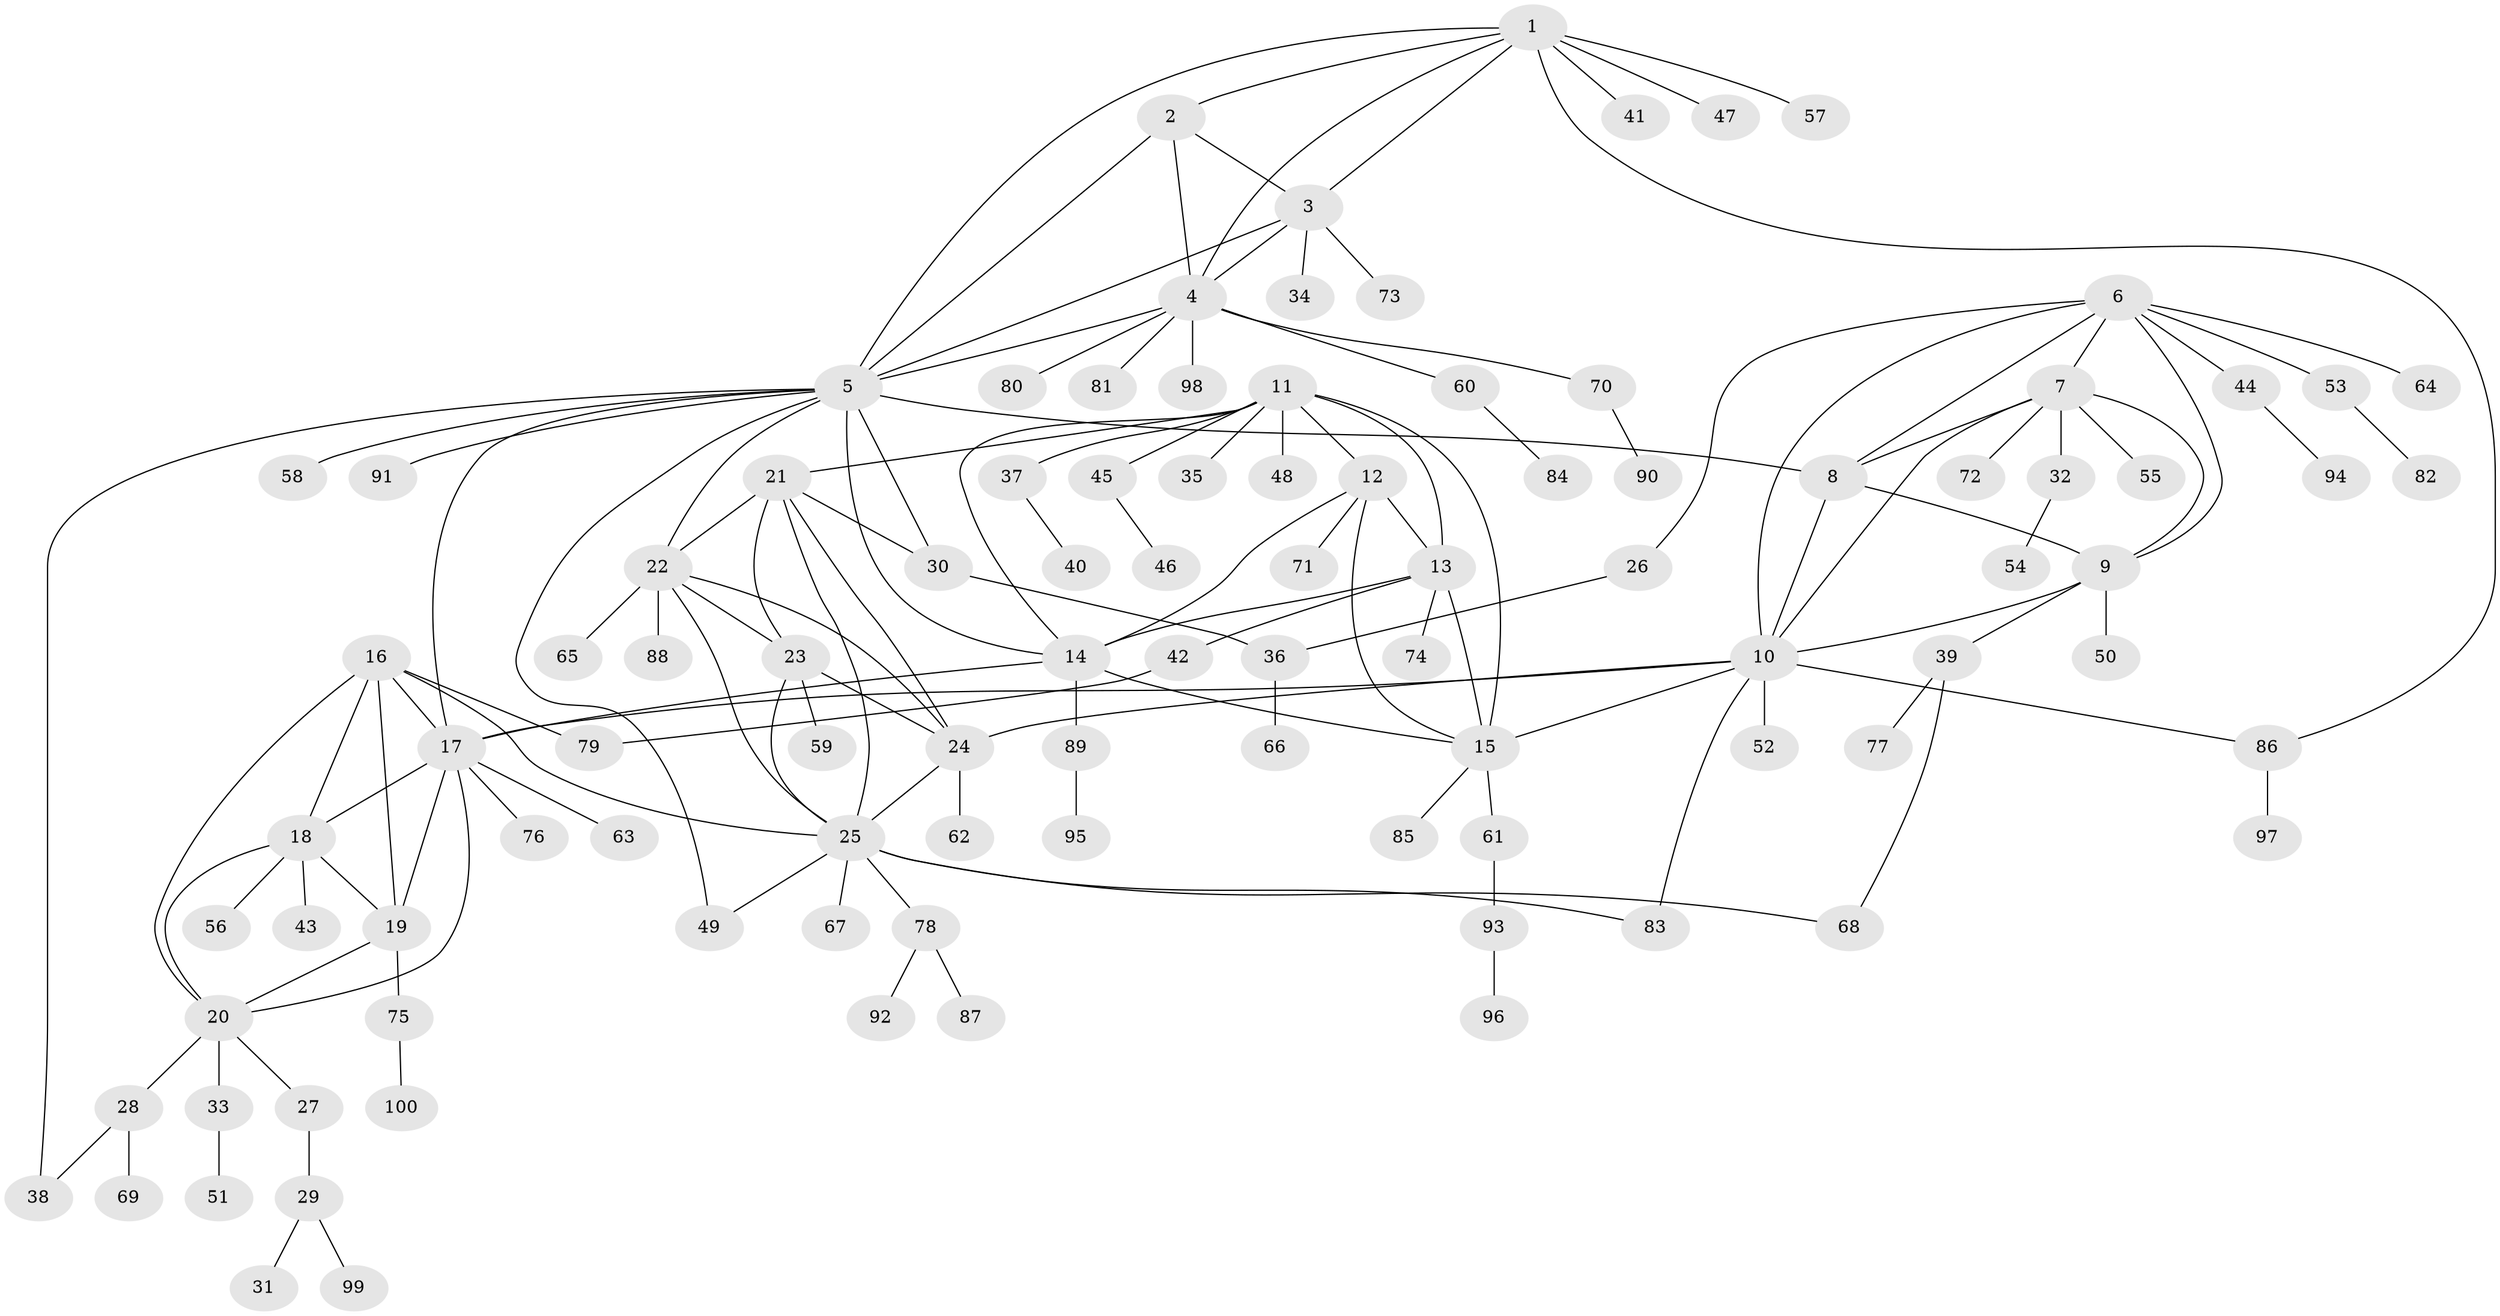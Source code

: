 // coarse degree distribution, {6: 0.013888888888888888, 5: 0.05555555555555555, 8: 0.041666666666666664, 14: 0.013888888888888888, 10: 0.027777777777777776, 4: 0.027777777777777776, 3: 0.05555555555555555, 9: 0.013888888888888888, 12: 0.013888888888888888, 7: 0.027777777777777776, 2: 0.16666666666666666, 1: 0.5416666666666666}
// Generated by graph-tools (version 1.1) at 2025/52/02/27/25 19:52:14]
// undirected, 100 vertices, 143 edges
graph export_dot {
graph [start="1"]
  node [color=gray90,style=filled];
  1;
  2;
  3;
  4;
  5;
  6;
  7;
  8;
  9;
  10;
  11;
  12;
  13;
  14;
  15;
  16;
  17;
  18;
  19;
  20;
  21;
  22;
  23;
  24;
  25;
  26;
  27;
  28;
  29;
  30;
  31;
  32;
  33;
  34;
  35;
  36;
  37;
  38;
  39;
  40;
  41;
  42;
  43;
  44;
  45;
  46;
  47;
  48;
  49;
  50;
  51;
  52;
  53;
  54;
  55;
  56;
  57;
  58;
  59;
  60;
  61;
  62;
  63;
  64;
  65;
  66;
  67;
  68;
  69;
  70;
  71;
  72;
  73;
  74;
  75;
  76;
  77;
  78;
  79;
  80;
  81;
  82;
  83;
  84;
  85;
  86;
  87;
  88;
  89;
  90;
  91;
  92;
  93;
  94;
  95;
  96;
  97;
  98;
  99;
  100;
  1 -- 2;
  1 -- 3;
  1 -- 4;
  1 -- 5;
  1 -- 41;
  1 -- 47;
  1 -- 57;
  1 -- 86;
  2 -- 3;
  2 -- 4;
  2 -- 5;
  3 -- 4;
  3 -- 5;
  3 -- 34;
  3 -- 73;
  4 -- 5;
  4 -- 60;
  4 -- 70;
  4 -- 80;
  4 -- 81;
  4 -- 98;
  5 -- 8;
  5 -- 14;
  5 -- 17;
  5 -- 22;
  5 -- 30;
  5 -- 38;
  5 -- 49;
  5 -- 58;
  5 -- 91;
  6 -- 7;
  6 -- 8;
  6 -- 9;
  6 -- 10;
  6 -- 26;
  6 -- 44;
  6 -- 53;
  6 -- 64;
  7 -- 8;
  7 -- 9;
  7 -- 10;
  7 -- 32;
  7 -- 55;
  7 -- 72;
  8 -- 9;
  8 -- 10;
  9 -- 10;
  9 -- 39;
  9 -- 50;
  10 -- 15;
  10 -- 17;
  10 -- 24;
  10 -- 52;
  10 -- 83;
  10 -- 86;
  11 -- 12;
  11 -- 13;
  11 -- 14;
  11 -- 15;
  11 -- 21;
  11 -- 35;
  11 -- 37;
  11 -- 45;
  11 -- 48;
  12 -- 13;
  12 -- 14;
  12 -- 15;
  12 -- 71;
  13 -- 14;
  13 -- 15;
  13 -- 42;
  13 -- 74;
  14 -- 15;
  14 -- 17;
  14 -- 89;
  15 -- 61;
  15 -- 85;
  16 -- 17;
  16 -- 18;
  16 -- 19;
  16 -- 20;
  16 -- 25;
  16 -- 79;
  17 -- 18;
  17 -- 19;
  17 -- 20;
  17 -- 63;
  17 -- 76;
  18 -- 19;
  18 -- 20;
  18 -- 43;
  18 -- 56;
  19 -- 20;
  19 -- 75;
  20 -- 27;
  20 -- 28;
  20 -- 33;
  21 -- 22;
  21 -- 23;
  21 -- 24;
  21 -- 25;
  21 -- 30;
  22 -- 23;
  22 -- 24;
  22 -- 25;
  22 -- 65;
  22 -- 88;
  23 -- 24;
  23 -- 25;
  23 -- 59;
  24 -- 25;
  24 -- 62;
  25 -- 49;
  25 -- 67;
  25 -- 68;
  25 -- 78;
  25 -- 83;
  26 -- 36;
  27 -- 29;
  28 -- 38;
  28 -- 69;
  29 -- 31;
  29 -- 99;
  30 -- 36;
  32 -- 54;
  33 -- 51;
  36 -- 66;
  37 -- 40;
  39 -- 68;
  39 -- 77;
  42 -- 79;
  44 -- 94;
  45 -- 46;
  53 -- 82;
  60 -- 84;
  61 -- 93;
  70 -- 90;
  75 -- 100;
  78 -- 87;
  78 -- 92;
  86 -- 97;
  89 -- 95;
  93 -- 96;
}
